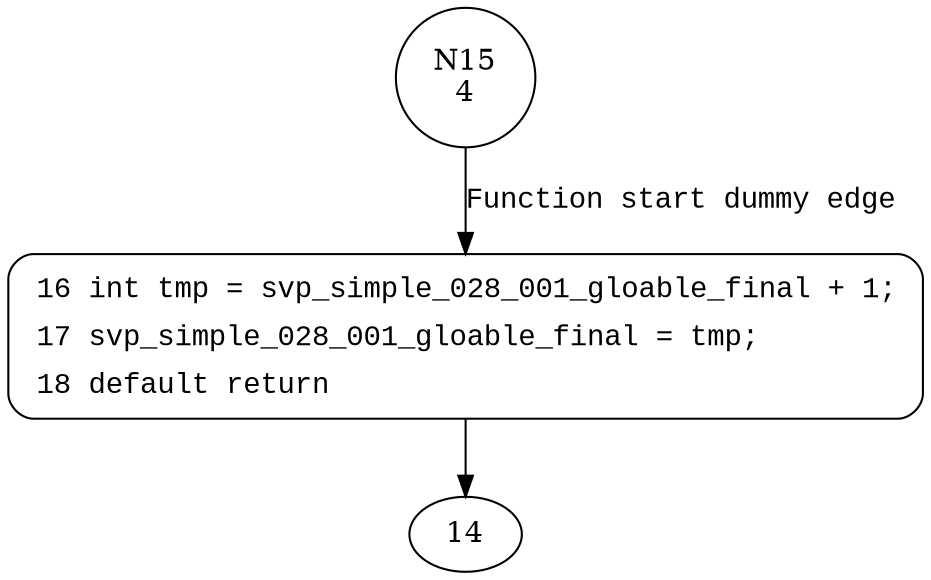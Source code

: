 digraph svp_simple_028_001_isr_1 {
15 [shape="circle" label="N15\n4"]
16 [shape="circle" label="N16\n3"]
16 [style="filled,bold" penwidth="1" fillcolor="white" fontname="Courier New" shape="Mrecord" label=<<table border="0" cellborder="0" cellpadding="3" bgcolor="white"><tr><td align="right">16</td><td align="left">int tmp = svp_simple_028_001_gloable_final + 1;</td></tr><tr><td align="right">17</td><td align="left">svp_simple_028_001_gloable_final = tmp;</td></tr><tr><td align="right">18</td><td align="left">default return</td></tr></table>>]
16 -> 14[label=""]
15 -> 16 [label="Function start dummy edge" fontname="Courier New"]
}